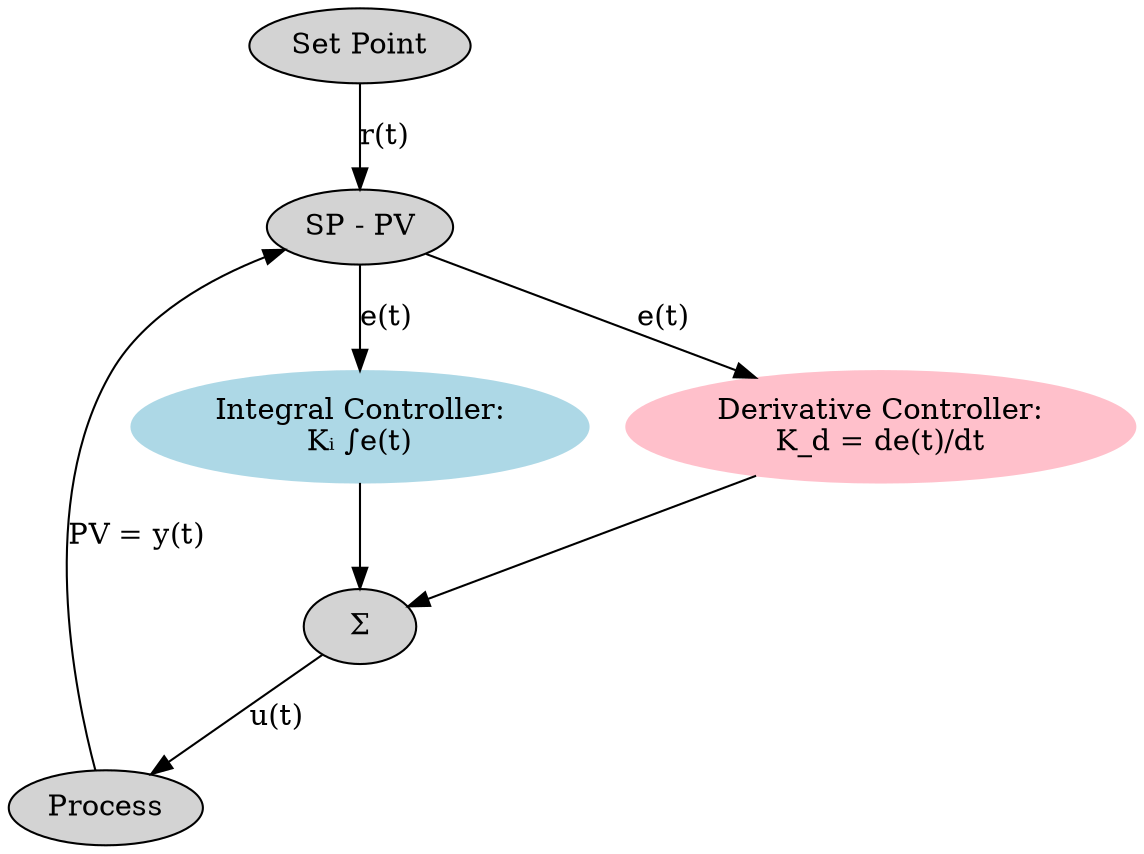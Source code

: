 digraph ID {
    node [style=filled];
    SP [label="Set Point"];
    PR [label="Process"];
    S1 [label="SP - PV"];
    I  [color=lightblue,label="Integral Controller:\nKᵢ ∫e(t)"];
    D  [color=pink,label="Derivative Controller:\nK_d = de(t)/dt"];
    S2 [label="Σ"];

    SP -> S1 [label="r(t)"];
    PR -> S1 [label="PV = y(t)"];
    S1 -> I  [label="e(t)"];
    S1 -> D  [label="e(t)"];
    I  -> S2;
    D  -> S2;
    S2 -> PR [label="u(t)"];
}
